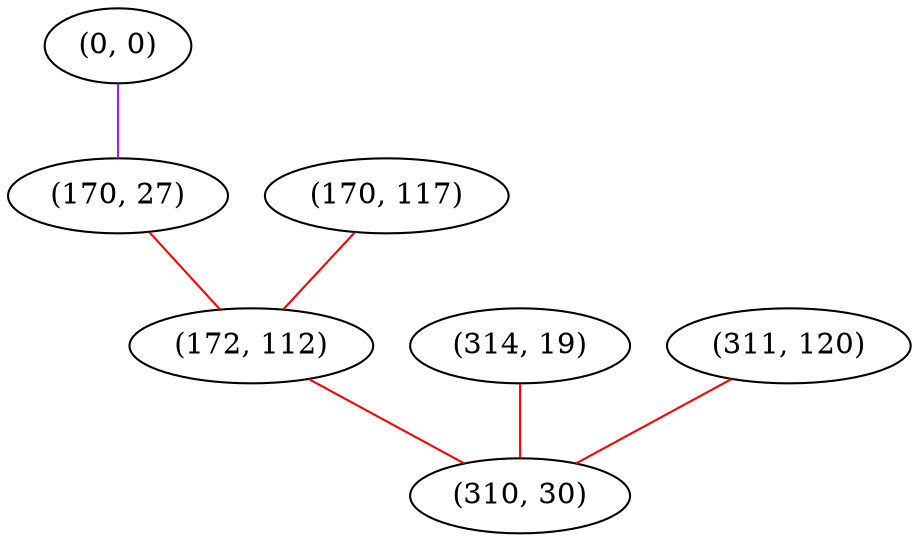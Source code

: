 graph "" {
"(0, 0)";
"(314, 19)";
"(170, 117)";
"(170, 27)";
"(172, 112)";
"(311, 120)";
"(310, 30)";
"(0, 0)" -- "(170, 27)"  [color=purple, key=0, weight=4];
"(314, 19)" -- "(310, 30)"  [color=red, key=0, weight=1];
"(170, 117)" -- "(172, 112)"  [color=red, key=0, weight=1];
"(170, 27)" -- "(172, 112)"  [color=red, key=0, weight=1];
"(172, 112)" -- "(310, 30)"  [color=red, key=0, weight=1];
"(311, 120)" -- "(310, 30)"  [color=red, key=0, weight=1];
}
